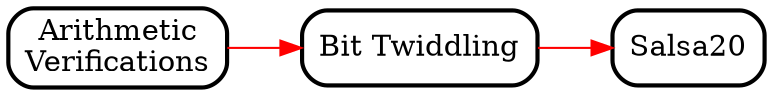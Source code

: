 digraph  {
  //splines = ortho;
  //concentrate = true;

  bgcolor="transparent";
  rankdir="LR";

  node [shape="box", style="rounded,filled", fillcolor="white", penwidth = 2];
  edge [penwidth = 1];

  // URLs by node
  // recommended
  
  ArithmeticVerifications    [URL="../labs/Demos/SAW/ArithmeticVerifications/ArithmeticVerifications.html"];
  BitTwiddling               [URL="../labs/Demos/SAW/Bittwiddling/Bittwiddling.html"];
  Salsa20                    [URL="../labs/Demos/SAW/Salsa20/Salsa20.html"];

  // branch nodes
  node [fillcolor="white"];

  // newline/space labels
  
  ArithmeticVerifications    [label = "Arithmetic\nVerifications"]
  BitTwiddling               [label = "Bit Twiddling"]
  Salsa20                    [label = "Salsa20"]

  // recommended flow
  edge [color=red];
  
  ArithmeticVerifications -> BitTwiddling -> Salsa20;

  // branches
  edge [color=black];
  

  // ranks

}